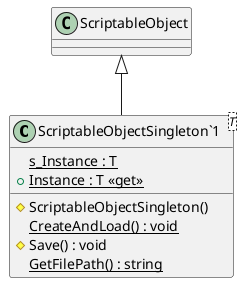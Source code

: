 @startuml
class "ScriptableObjectSingleton`1"<T> {
    {static} s_Instance : T
    + {static} Instance : T <<get>>
    # ScriptableObjectSingleton()
    {static} CreateAndLoad() : void
    # Save() : void
    {static} GetFilePath() : string
}
ScriptableObject <|-- "ScriptableObjectSingleton`1"
@enduml
